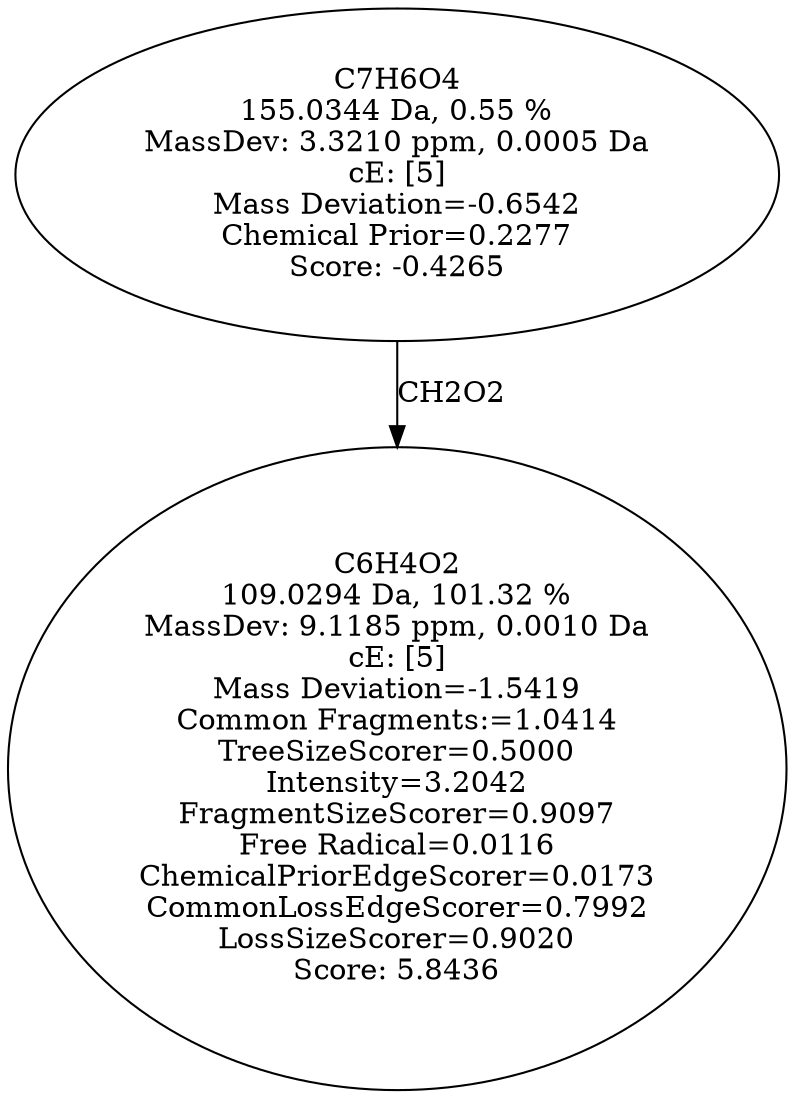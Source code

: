 strict digraph {
v1 [label="C6H4O2\n109.0294 Da, 101.32 %\nMassDev: 9.1185 ppm, 0.0010 Da\ncE: [5]\nMass Deviation=-1.5419\nCommon Fragments:=1.0414\nTreeSizeScorer=0.5000\nIntensity=3.2042\nFragmentSizeScorer=0.9097\nFree Radical=0.0116\nChemicalPriorEdgeScorer=0.0173\nCommonLossEdgeScorer=0.7992\nLossSizeScorer=0.9020\nScore: 5.8436"];
v2 [label="C7H6O4\n155.0344 Da, 0.55 %\nMassDev: 3.3210 ppm, 0.0005 Da\ncE: [5]\nMass Deviation=-0.6542\nChemical Prior=0.2277\nScore: -0.4265"];
v2 -> v1 [label="CH2O2"];
}